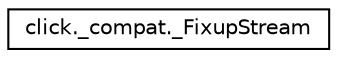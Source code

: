 digraph "Graphical Class Hierarchy"
{
 // LATEX_PDF_SIZE
  edge [fontname="Helvetica",fontsize="10",labelfontname="Helvetica",labelfontsize="10"];
  node [fontname="Helvetica",fontsize="10",shape=record];
  rankdir="LR";
  Node0 [label="click._compat._FixupStream",height=0.2,width=0.4,color="black", fillcolor="white", style="filled",URL="$classclick_1_1__compat_1_1__FixupStream.html",tooltip=" "];
}
